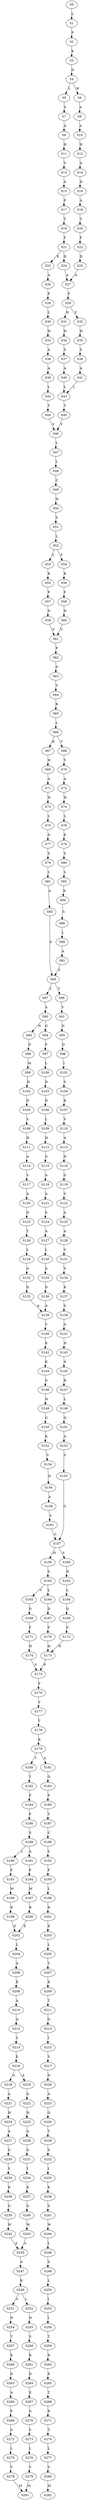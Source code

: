 strict digraph  {
	S0 -> S1 [ label = L ];
	S1 -> S2 [ label = F ];
	S2 -> S3 [ label = K ];
	S3 -> S4 [ label = D ];
	S4 -> S5 [ label = L ];
	S4 -> S6 [ label = W ];
	S5 -> S7 [ label = S ];
	S6 -> S8 [ label = A ];
	S7 -> S9 [ label = A ];
	S8 -> S10 [ label = A ];
	S9 -> S11 [ label = H ];
	S10 -> S12 [ label = H ];
	S11 -> S13 [ label = V ];
	S12 -> S14 [ label = A ];
	S13 -> S15 [ label = A ];
	S14 -> S16 [ label = D ];
	S15 -> S17 [ label = P ];
	S16 -> S18 [ label = A ];
	S17 -> S19 [ label = T ];
	S18 -> S20 [ label = T ];
	S19 -> S21 [ label = F ];
	S20 -> S22 [ label = F ];
	S21 -> S23 [ label = E ];
	S21 -> S24 [ label = D ];
	S22 -> S25 [ label = D ];
	S23 -> S26 [ label = A ];
	S24 -> S27 [ label = A ];
	S25 -> S27 [ label = A ];
	S26 -> S28 [ label = P ];
	S27 -> S29 [ label = P ];
	S28 -> S30 [ label = L ];
	S29 -> S31 [ label = H ];
	S29 -> S32 [ label = F ];
	S30 -> S33 [ label = H ];
	S31 -> S34 [ label = H ];
	S32 -> S35 [ label = H ];
	S33 -> S36 [ label = A ];
	S34 -> S37 [ label = S ];
	S35 -> S38 [ label = S ];
	S36 -> S39 [ label = A ];
	S37 -> S40 [ label = A ];
	S38 -> S41 [ label = A ];
	S39 -> S42 [ label = L ];
	S40 -> S43 [ label = L ];
	S41 -> S43 [ label = L ];
	S42 -> S44 [ label = T ];
	S43 -> S45 [ label = T ];
	S44 -> S46 [ label = V ];
	S45 -> S46 [ label = V ];
	S46 -> S47 [ label = L ];
	S47 -> S48 [ label = L ];
	S48 -> S49 [ label = C ];
	S49 -> S50 [ label = H ];
	S50 -> S51 [ label = S ];
	S51 -> S52 [ label = L ];
	S52 -> S53 [ label = L ];
	S52 -> S54 [ label = F ];
	S53 -> S55 [ label = K ];
	S54 -> S56 [ label = K ];
	S55 -> S57 [ label = F ];
	S56 -> S58 [ label = F ];
	S57 -> S59 [ label = N ];
	S58 -> S60 [ label = N ];
	S59 -> S61 [ label = V ];
	S60 -> S61 [ label = V ];
	S61 -> S62 [ label = P ];
	S62 -> S63 [ label = D ];
	S63 -> S64 [ label = V ];
	S64 -> S65 [ label = R ];
	S65 -> S66 [ label = L ];
	S66 -> S67 [ label = K ];
	S66 -> S68 [ label = V ];
	S67 -> S69 [ label = H ];
	S68 -> S70 [ label = Y ];
	S69 -> S71 [ label = A ];
	S70 -> S72 [ label = A ];
	S71 -> S73 [ label = H ];
	S72 -> S74 [ label = H ];
	S73 -> S75 [ label = L ];
	S74 -> S76 [ label = L ];
	S75 -> S77 [ label = D ];
	S76 -> S78 [ label = E ];
	S77 -> S79 [ label = S ];
	S78 -> S80 [ label = S ];
	S79 -> S81 [ label = L ];
	S80 -> S82 [ label = L ];
	S81 -> S83 [ label = A ];
	S82 -> S84 [ label = K ];
	S83 -> S85 [ label = S ];
	S84 -> S86 [ label = S ];
	S85 -> S87 [ label = L ];
	S85 -> S88 [ label = T ];
	S86 -> S89 [ label = L ];
	S87 -> S90 [ label = A ];
	S88 -> S91 [ label = V ];
	S89 -> S92 [ label = A ];
	S90 -> S93 [ label = N ];
	S90 -> S94 [ label = G ];
	S91 -> S95 [ label = N ];
	S92 -> S85 [ label = S ];
	S93 -> S96 [ label = P ];
	S94 -> S97 [ label = P ];
	S95 -> S98 [ label = D ];
	S96 -> S99 [ label = M ];
	S97 -> S100 [ label = L ];
	S98 -> S101 [ label = I ];
	S99 -> S102 [ label = D ];
	S100 -> S103 [ label = D ];
	S101 -> S104 [ label = S ];
	S102 -> S105 [ label = D ];
	S103 -> S106 [ label = D ];
	S104 -> S107 [ label = K ];
	S105 -> S108 [ label = V ];
	S106 -> S109 [ label = L ];
	S107 -> S110 [ label = V ];
	S108 -> S111 [ label = H ];
	S109 -> S112 [ label = H ];
	S110 -> S113 [ label = A ];
	S111 -> S114 [ label = A ];
	S112 -> S115 [ label = G ];
	S113 -> S116 [ label = D ];
	S114 -> S117 [ label = V ];
	S115 -> S118 [ label = A ];
	S116 -> S119 [ label = G ];
	S117 -> S120 [ label = A ];
	S118 -> S121 [ label = A ];
	S119 -> S122 [ label = V ];
	S120 -> S123 [ label = N ];
	S121 -> S124 [ label = S ];
	S122 -> S125 [ label = A ];
	S123 -> S126 [ label = T ];
	S124 -> S127 [ label = A ];
	S125 -> S128 [ label = A ];
	S126 -> S129 [ label = L ];
	S127 -> S130 [ label = L ];
	S128 -> S131 [ label = V ];
	S129 -> S132 [ label = A ];
	S130 -> S133 [ label = A ];
	S131 -> S134 [ label = V ];
	S132 -> S135 [ label = D ];
	S133 -> S136 [ label = D ];
	S134 -> S137 [ label = K ];
	S135 -> S138 [ label = A ];
	S136 -> S138 [ label = A ];
	S137 -> S139 [ label = S ];
	S138 -> S140 [ label = V ];
	S139 -> S141 [ label = G ];
	S140 -> S142 [ label = K ];
	S141 -> S143 [ label = H ];
	S142 -> S144 [ label = K ];
	S143 -> S145 [ label = A ];
	S144 -> S146 [ label = G ];
	S145 -> S147 [ label = R ];
	S146 -> S148 [ label = H ];
	S147 -> S149 [ label = L ];
	S148 -> S150 [ label = G ];
	S149 -> S151 [ label = Q ];
	S150 -> S152 [ label = K ];
	S151 -> S153 [ label = A ];
	S152 -> S154 [ label = V ];
	S153 -> S155 [ label = S ];
	S154 -> S156 [ label = Q ];
	S155 -> S157 [ label = G ];
	S156 -> S158 [ label = A ];
	S157 -> S159 [ label = H ];
	S157 -> S160 [ label = S ];
	S158 -> S161 [ label = S ];
	S159 -> S162 [ label = S ];
	S160 -> S163 [ label = H ];
	S161 -> S157 [ label = G ];
	S162 -> S164 [ label = L ];
	S162 -> S165 [ label = V ];
	S163 -> S166 [ label = L ];
	S164 -> S167 [ label = D ];
	S165 -> S168 [ label = D ];
	S166 -> S169 [ label = D ];
	S167 -> S170 [ label = F ];
	S168 -> S171 [ label = F ];
	S169 -> S172 [ label = F ];
	S170 -> S173 [ label = H ];
	S171 -> S174 [ label = H ];
	S172 -> S173 [ label = H ];
	S173 -> S175 [ label = P ];
	S174 -> S175 [ label = P ];
	S175 -> S176 [ label = F ];
	S176 -> S177 [ label = Y ];
	S177 -> S178 [ label = T ];
	S178 -> S179 [ label = K ];
	S179 -> S180 [ label = T ];
	S179 -> S181 [ label = A ];
	S180 -> S182 [ label = T ];
	S181 -> S183 [ label = Q ];
	S182 -> S184 [ label = P ];
	S183 -> S185 [ label = P ];
	S184 -> S186 [ label = F ];
	S185 -> S187 [ label = Y ];
	S186 -> S188 [ label = S ];
	S187 -> S189 [ label = C ];
	S188 -> S190 [ label = L ];
	S188 -> S191 [ label = A ];
	S189 -> S192 [ label = S ];
	S190 -> S193 [ label = F ];
	S191 -> S194 [ label = F ];
	S192 -> S195 [ label = F ];
	S193 -> S196 [ label = M ];
	S194 -> S197 [ label = M ];
	S195 -> S198 [ label = L ];
	S196 -> S199 [ label = R ];
	S197 -> S200 [ label = R ];
	S198 -> S201 [ label = R ];
	S199 -> S202 [ label = E ];
	S200 -> S202 [ label = E ];
	S201 -> S203 [ label = E ];
	S202 -> S204 [ label = L ];
	S203 -> S205 [ label = L ];
	S204 -> S206 [ label = A ];
	S205 -> S207 [ label = T ];
	S206 -> S208 [ label = E ];
	S207 -> S209 [ label = E ];
	S208 -> S210 [ label = A ];
	S209 -> S211 [ label = T ];
	S210 -> S212 [ label = G ];
	S211 -> S213 [ label = G ];
	S212 -> S214 [ label = Y ];
	S213 -> S215 [ label = I ];
	S214 -> S216 [ label = E ];
	S215 -> S217 [ label = V ];
	S216 -> S218 [ label = G ];
	S216 -> S219 [ label = A ];
	S217 -> S220 [ label = D ];
	S218 -> S221 [ label = A ];
	S219 -> S222 [ label = G ];
	S220 -> S223 [ label = A ];
	S221 -> S224 [ label = H ];
	S222 -> S225 [ label = H ];
	S223 -> S226 [ label = Q ];
	S224 -> S227 [ label = A ];
	S225 -> S228 [ label = G ];
	S226 -> S229 [ label = T ];
	S227 -> S230 [ label = G ];
	S228 -> S231 [ label = G ];
	S229 -> S232 [ label = S ];
	S230 -> S233 [ label = V ];
	S231 -> S234 [ label = I ];
	S232 -> S235 [ label = I ];
	S233 -> S236 [ label = K ];
	S234 -> S237 [ label = K ];
	S235 -> S238 [ label = K ];
	S236 -> S239 [ label = G ];
	S237 -> S240 [ label = G ];
	S238 -> S241 [ label = S ];
	S239 -> S242 [ label = W ];
	S240 -> S243 [ label = W ];
	S241 -> S244 [ label = W ];
	S242 -> S245 [ label = A ];
	S243 -> S245 [ label = A ];
	S244 -> S246 [ label = L ];
	S245 -> S247 [ label = A ];
	S246 -> S248 [ label = S ];
	S247 -> S249 [ label = K ];
	S248 -> S250 [ label = L ];
	S249 -> S251 [ label = V ];
	S249 -> S252 [ label = I ];
	S250 -> S253 [ label = I ];
	S251 -> S254 [ label = N ];
	S252 -> S255 [ label = N ];
	S253 -> S256 [ label = I ];
	S254 -> S257 [ label = T ];
	S255 -> S258 [ label = S ];
	S256 -> S259 [ label = T ];
	S257 -> S260 [ label = K ];
	S258 -> S261 [ label = K ];
	S259 -> S262 [ label = R ];
	S260 -> S263 [ label = D ];
	S261 -> S264 [ label = D ];
	S262 -> S265 [ label = E ];
	S263 -> S266 [ label = A ];
	S264 -> S267 [ label = E ];
	S265 -> S268 [ label = T ];
	S266 -> S269 [ label = P ];
	S267 -> S270 [ label = G ];
	S268 -> S271 [ label = R ];
	S269 -> S272 [ label = S ];
	S270 -> S273 [ label = S ];
	S271 -> S274 [ label = T ];
	S272 -> S275 [ label = L ];
	S273 -> S276 [ label = L ];
	S274 -> S277 [ label = L ];
	S275 -> S278 [ label = V ];
	S276 -> S279 [ label = V ];
	S277 -> S280 [ label = S ];
	S278 -> S281 [ label = M ];
	S279 -> S281 [ label = M ];
	S280 -> S282 [ label = M ];
}
